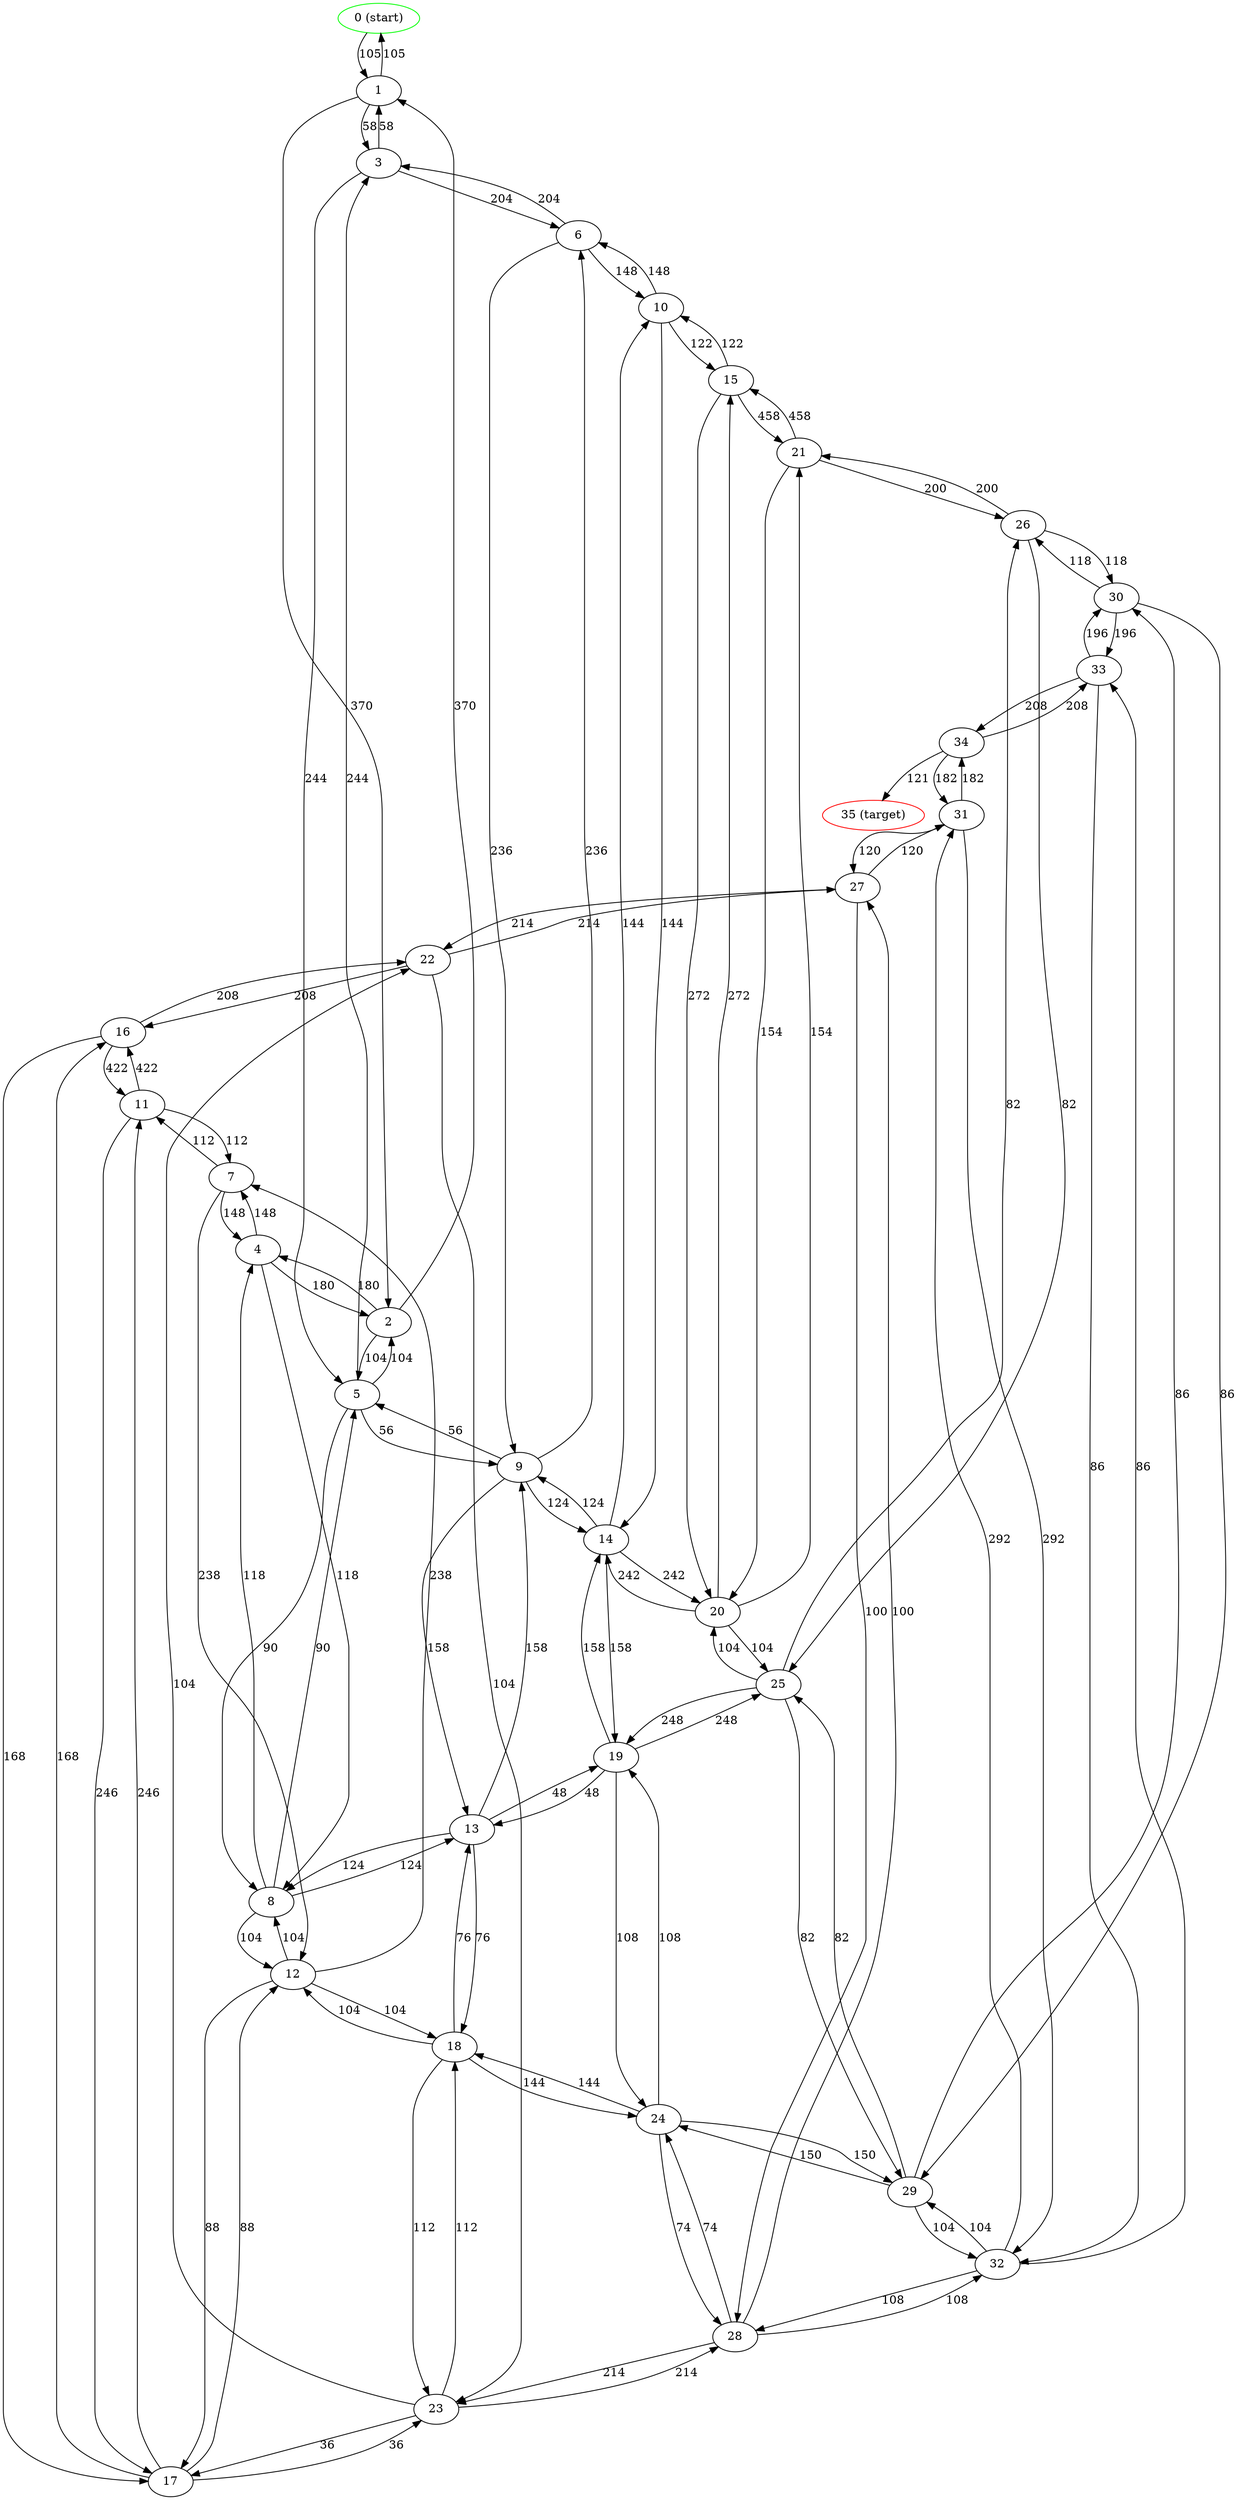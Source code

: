 digraph {
  0 [label="0 (start)", color=green]
  0 -> 1 [label="105"]
  1 [label="1"]
  1 -> 2 [label="370"]
  1 -> 3 [label="58"]
  1 -> 0 [label="105"]
  2 [label="2"]
  2 -> 4 [label="180"]
  2 -> 5 [label="104"]
  2 -> 1 [label="370"]
  3 [label="3"]
  3 -> 5 [label="244"]
  3 -> 6 [label="204"]
  3 -> 1 [label="58"]
  4 [label="4"]
  4 -> 7 [label="148"]
  4 -> 8 [label="118"]
  4 -> 2 [label="180"]
  5 [label="5"]
  5 -> 3 [label="244"]
  5 -> 8 [label="90"]
  5 -> 9 [label="56"]
  5 -> 2 [label="104"]
  6 [label="6"]
  6 -> 9 [label="236"]
  6 -> 10 [label="148"]
  6 -> 3 [label="204"]
  7 [label="7"]
  7 -> 11 [label="112"]
  7 -> 12 [label="238"]
  7 -> 4 [label="148"]
  8 [label="8"]
  8 -> 5 [label="90"]
  8 -> 12 [label="104"]
  8 -> 13 [label="124"]
  8 -> 4 [label="118"]
  9 [label="9"]
  9 -> 6 [label="236"]
  9 -> 13 [label="158"]
  9 -> 14 [label="124"]
  9 -> 5 [label="56"]
  10 [label="10"]
  10 -> 14 [label="144"]
  10 -> 15 [label="122"]
  10 -> 6 [label="148"]
  11 [label="11"]
  11 -> 16 [label="422"]
  11 -> 17 [label="246"]
  11 -> 7 [label="112"]
  12 [label="12"]
  12 -> 8 [label="104"]
  12 -> 17 [label="88"]
  12 -> 18 [label="104"]
  12 -> 7 [label="238"]
  13 [label="13"]
  13 -> 9 [label="158"]
  13 -> 18 [label="76"]
  13 -> 19 [label="48"]
  13 -> 8 [label="124"]
  14 [label="14"]
  14 -> 10 [label="144"]
  14 -> 19 [label="158"]
  14 -> 20 [label="242"]
  14 -> 9 [label="124"]
  15 [label="15"]
  15 -> 20 [label="272"]
  15 -> 21 [label="458"]
  15 -> 10 [label="122"]
  16 [label="16"]
  16 -> 17 [label="168"]
  16 -> 22 [label="208"]
  16 -> 11 [label="422"]
  17 [label="17"]
  17 -> 12 [label="88"]
  17 -> 16 [label="168"]
  17 -> 23 [label="36"]
  17 -> 11 [label="246"]
  18 [label="18"]
  18 -> 13 [label="76"]
  18 -> 23 [label="112"]
  18 -> 24 [label="144"]
  18 -> 12 [label="104"]
  19 [label="19"]
  19 -> 14 [label="158"]
  19 -> 24 [label="108"]
  19 -> 25 [label="248"]
  19 -> 13 [label="48"]
  20 [label="20"]
  20 -> 15 [label="272"]
  20 -> 25 [label="104"]
  20 -> 21 [label="154"]
  20 -> 14 [label="242"]
  21 [label="21"]
  21 -> 26 [label="200"]
  21 -> 20 [label="154"]
  21 -> 15 [label="458"]
  22 [label="22"]
  22 -> 23 [label="104"]
  22 -> 27 [label="214"]
  22 -> 16 [label="208"]
  23 [label="23"]
  23 -> 18 [label="112"]
  23 -> 22 [label="104"]
  23 -> 28 [label="214"]
  23 -> 17 [label="36"]
  24 [label="24"]
  24 -> 19 [label="108"]
  24 -> 28 [label="74"]
  24 -> 29 [label="150"]
  24 -> 18 [label="144"]
  25 [label="25"]
  25 -> 20 [label="104"]
  25 -> 29 [label="82"]
  25 -> 26 [label="82"]
  25 -> 19 [label="248"]
  26 [label="26"]
  26 -> 30 [label="118"]
  26 -> 25 [label="82"]
  26 -> 21 [label="200"]
  27 [label="27"]
  27 -> 28 [label="100"]
  27 -> 31 [label="120"]
  27 -> 22 [label="214"]
  28 [label="28"]
  28 -> 24 [label="74"]
  28 -> 27 [label="100"]
  28 -> 32 [label="108"]
  28 -> 23 [label="214"]
  29 [label="29"]
  29 -> 25 [label="82"]
  29 -> 32 [label="104"]
  29 -> 30 [label="86"]
  29 -> 24 [label="150"]
  30 [label="30"]
  30 -> 33 [label="196"]
  30 -> 29 [label="86"]
  30 -> 26 [label="118"]
  31 [label="31"]
  31 -> 32 [label="292"]
  31 -> 34 [label="182"]
  31 -> 27 [label="120"]
  32 [label="32"]
  32 -> 29 [label="104"]
  32 -> 31 [label="292"]
  32 -> 33 [label="86"]
  32 -> 28 [label="108"]
  33 [label="33"]
  33 -> 34 [label="208"]
  33 -> 32 [label="86"]
  33 -> 30 [label="196"]
  34 [label="34"]
  34 -> 33 [label="208"]
  34 -> 35 [label="121"]
  34 -> 31 [label="182"]
  35 [label="35 (target)", color=red]
}
